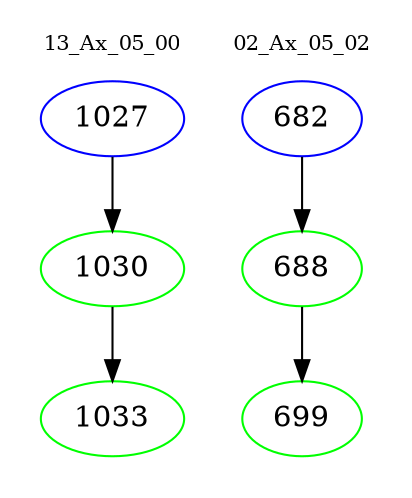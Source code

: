 digraph{
subgraph cluster_0 {
color = white
label = "13_Ax_05_00";
fontsize=10;
T0_1027 [label="1027", color="blue"]
T0_1027 -> T0_1030 [color="black"]
T0_1030 [label="1030", color="green"]
T0_1030 -> T0_1033 [color="black"]
T0_1033 [label="1033", color="green"]
}
subgraph cluster_1 {
color = white
label = "02_Ax_05_02";
fontsize=10;
T1_682 [label="682", color="blue"]
T1_682 -> T1_688 [color="black"]
T1_688 [label="688", color="green"]
T1_688 -> T1_699 [color="black"]
T1_699 [label="699", color="green"]
}
}
